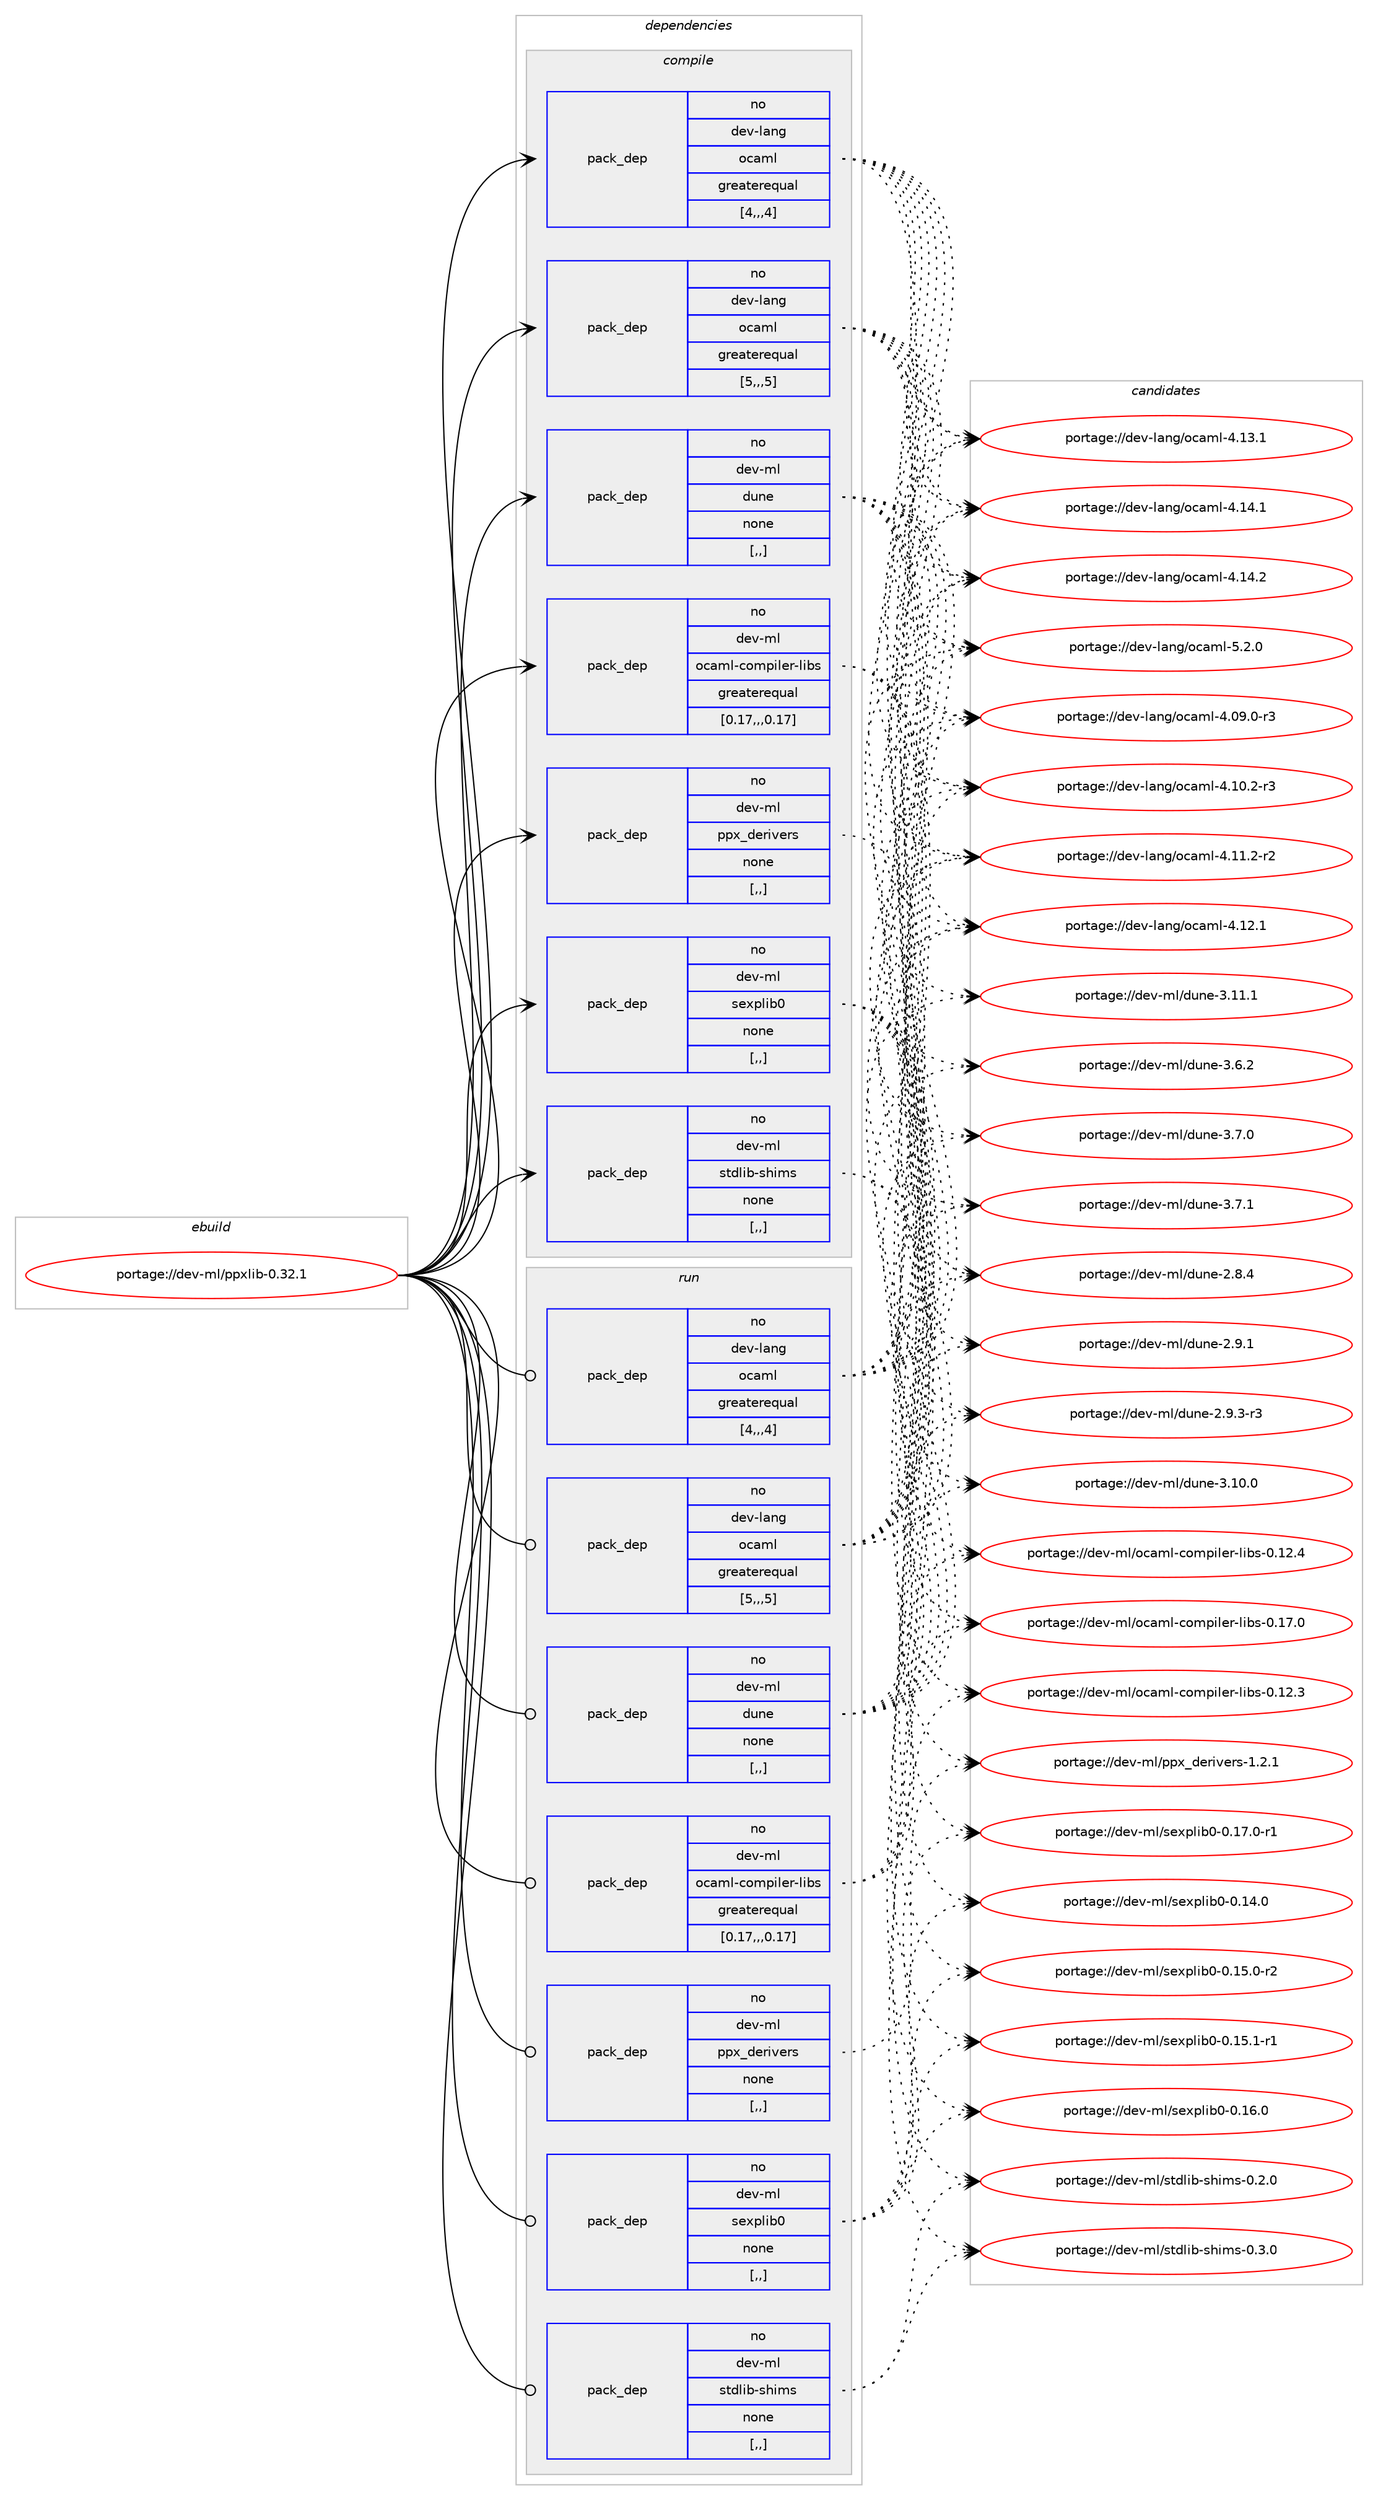digraph prolog {

# *************
# Graph options
# *************

newrank=true;
concentrate=true;
compound=true;
graph [rankdir=LR,fontname=Helvetica,fontsize=10,ranksep=1.5];#, ranksep=2.5, nodesep=0.2];
edge  [arrowhead=vee];
node  [fontname=Helvetica,fontsize=10];

# **********
# The ebuild
# **********

subgraph cluster_leftcol {
color=gray;
rank=same;
label=<<i>ebuild</i>>;
id [label="portage://dev-ml/ppxlib-0.32.1", color=red, width=4, href="../dev-ml/ppxlib-0.32.1.svg"];
}

# ****************
# The dependencies
# ****************

subgraph cluster_midcol {
color=gray;
label=<<i>dependencies</i>>;
subgraph cluster_compile {
fillcolor="#eeeeee";
style=filled;
label=<<i>compile</i>>;
subgraph pack91268 {
dependency121321 [label=<<TABLE BORDER="0" CELLBORDER="1" CELLSPACING="0" CELLPADDING="4" WIDTH="220"><TR><TD ROWSPAN="6" CELLPADDING="30">pack_dep</TD></TR><TR><TD WIDTH="110">no</TD></TR><TR><TD>dev-lang</TD></TR><TR><TD>ocaml</TD></TR><TR><TD>greaterequal</TD></TR><TR><TD>[4,,,4]</TD></TR></TABLE>>, shape=none, color=blue];
}
id:e -> dependency121321:w [weight=20,style="solid",arrowhead="vee"];
subgraph pack91269 {
dependency121322 [label=<<TABLE BORDER="0" CELLBORDER="1" CELLSPACING="0" CELLPADDING="4" WIDTH="220"><TR><TD ROWSPAN="6" CELLPADDING="30">pack_dep</TD></TR><TR><TD WIDTH="110">no</TD></TR><TR><TD>dev-lang</TD></TR><TR><TD>ocaml</TD></TR><TR><TD>greaterequal</TD></TR><TR><TD>[5,,,5]</TD></TR></TABLE>>, shape=none, color=blue];
}
id:e -> dependency121322:w [weight=20,style="solid",arrowhead="vee"];
subgraph pack91270 {
dependency121323 [label=<<TABLE BORDER="0" CELLBORDER="1" CELLSPACING="0" CELLPADDING="4" WIDTH="220"><TR><TD ROWSPAN="6" CELLPADDING="30">pack_dep</TD></TR><TR><TD WIDTH="110">no</TD></TR><TR><TD>dev-ml</TD></TR><TR><TD>dune</TD></TR><TR><TD>none</TD></TR><TR><TD>[,,]</TD></TR></TABLE>>, shape=none, color=blue];
}
id:e -> dependency121323:w [weight=20,style="solid",arrowhead="vee"];
subgraph pack91271 {
dependency121324 [label=<<TABLE BORDER="0" CELLBORDER="1" CELLSPACING="0" CELLPADDING="4" WIDTH="220"><TR><TD ROWSPAN="6" CELLPADDING="30">pack_dep</TD></TR><TR><TD WIDTH="110">no</TD></TR><TR><TD>dev-ml</TD></TR><TR><TD>ocaml-compiler-libs</TD></TR><TR><TD>greaterequal</TD></TR><TR><TD>[0.17,,,0.17]</TD></TR></TABLE>>, shape=none, color=blue];
}
id:e -> dependency121324:w [weight=20,style="solid",arrowhead="vee"];
subgraph pack91272 {
dependency121325 [label=<<TABLE BORDER="0" CELLBORDER="1" CELLSPACING="0" CELLPADDING="4" WIDTH="220"><TR><TD ROWSPAN="6" CELLPADDING="30">pack_dep</TD></TR><TR><TD WIDTH="110">no</TD></TR><TR><TD>dev-ml</TD></TR><TR><TD>ppx_derivers</TD></TR><TR><TD>none</TD></TR><TR><TD>[,,]</TD></TR></TABLE>>, shape=none, color=blue];
}
id:e -> dependency121325:w [weight=20,style="solid",arrowhead="vee"];
subgraph pack91273 {
dependency121326 [label=<<TABLE BORDER="0" CELLBORDER="1" CELLSPACING="0" CELLPADDING="4" WIDTH="220"><TR><TD ROWSPAN="6" CELLPADDING="30">pack_dep</TD></TR><TR><TD WIDTH="110">no</TD></TR><TR><TD>dev-ml</TD></TR><TR><TD>sexplib0</TD></TR><TR><TD>none</TD></TR><TR><TD>[,,]</TD></TR></TABLE>>, shape=none, color=blue];
}
id:e -> dependency121326:w [weight=20,style="solid",arrowhead="vee"];
subgraph pack91274 {
dependency121327 [label=<<TABLE BORDER="0" CELLBORDER="1" CELLSPACING="0" CELLPADDING="4" WIDTH="220"><TR><TD ROWSPAN="6" CELLPADDING="30">pack_dep</TD></TR><TR><TD WIDTH="110">no</TD></TR><TR><TD>dev-ml</TD></TR><TR><TD>stdlib-shims</TD></TR><TR><TD>none</TD></TR><TR><TD>[,,]</TD></TR></TABLE>>, shape=none, color=blue];
}
id:e -> dependency121327:w [weight=20,style="solid",arrowhead="vee"];
}
subgraph cluster_compileandrun {
fillcolor="#eeeeee";
style=filled;
label=<<i>compile and run</i>>;
}
subgraph cluster_run {
fillcolor="#eeeeee";
style=filled;
label=<<i>run</i>>;
subgraph pack91275 {
dependency121328 [label=<<TABLE BORDER="0" CELLBORDER="1" CELLSPACING="0" CELLPADDING="4" WIDTH="220"><TR><TD ROWSPAN="6" CELLPADDING="30">pack_dep</TD></TR><TR><TD WIDTH="110">no</TD></TR><TR><TD>dev-lang</TD></TR><TR><TD>ocaml</TD></TR><TR><TD>greaterequal</TD></TR><TR><TD>[4,,,4]</TD></TR></TABLE>>, shape=none, color=blue];
}
id:e -> dependency121328:w [weight=20,style="solid",arrowhead="odot"];
subgraph pack91276 {
dependency121329 [label=<<TABLE BORDER="0" CELLBORDER="1" CELLSPACING="0" CELLPADDING="4" WIDTH="220"><TR><TD ROWSPAN="6" CELLPADDING="30">pack_dep</TD></TR><TR><TD WIDTH="110">no</TD></TR><TR><TD>dev-lang</TD></TR><TR><TD>ocaml</TD></TR><TR><TD>greaterequal</TD></TR><TR><TD>[5,,,5]</TD></TR></TABLE>>, shape=none, color=blue];
}
id:e -> dependency121329:w [weight=20,style="solid",arrowhead="odot"];
subgraph pack91277 {
dependency121330 [label=<<TABLE BORDER="0" CELLBORDER="1" CELLSPACING="0" CELLPADDING="4" WIDTH="220"><TR><TD ROWSPAN="6" CELLPADDING="30">pack_dep</TD></TR><TR><TD WIDTH="110">no</TD></TR><TR><TD>dev-ml</TD></TR><TR><TD>dune</TD></TR><TR><TD>none</TD></TR><TR><TD>[,,]</TD></TR></TABLE>>, shape=none, color=blue];
}
id:e -> dependency121330:w [weight=20,style="solid",arrowhead="odot"];
subgraph pack91278 {
dependency121331 [label=<<TABLE BORDER="0" CELLBORDER="1" CELLSPACING="0" CELLPADDING="4" WIDTH="220"><TR><TD ROWSPAN="6" CELLPADDING="30">pack_dep</TD></TR><TR><TD WIDTH="110">no</TD></TR><TR><TD>dev-ml</TD></TR><TR><TD>ocaml-compiler-libs</TD></TR><TR><TD>greaterequal</TD></TR><TR><TD>[0.17,,,0.17]</TD></TR></TABLE>>, shape=none, color=blue];
}
id:e -> dependency121331:w [weight=20,style="solid",arrowhead="odot"];
subgraph pack91279 {
dependency121332 [label=<<TABLE BORDER="0" CELLBORDER="1" CELLSPACING="0" CELLPADDING="4" WIDTH="220"><TR><TD ROWSPAN="6" CELLPADDING="30">pack_dep</TD></TR><TR><TD WIDTH="110">no</TD></TR><TR><TD>dev-ml</TD></TR><TR><TD>ppx_derivers</TD></TR><TR><TD>none</TD></TR><TR><TD>[,,]</TD></TR></TABLE>>, shape=none, color=blue];
}
id:e -> dependency121332:w [weight=20,style="solid",arrowhead="odot"];
subgraph pack91280 {
dependency121333 [label=<<TABLE BORDER="0" CELLBORDER="1" CELLSPACING="0" CELLPADDING="4" WIDTH="220"><TR><TD ROWSPAN="6" CELLPADDING="30">pack_dep</TD></TR><TR><TD WIDTH="110">no</TD></TR><TR><TD>dev-ml</TD></TR><TR><TD>sexplib0</TD></TR><TR><TD>none</TD></TR><TR><TD>[,,]</TD></TR></TABLE>>, shape=none, color=blue];
}
id:e -> dependency121333:w [weight=20,style="solid",arrowhead="odot"];
subgraph pack91281 {
dependency121334 [label=<<TABLE BORDER="0" CELLBORDER="1" CELLSPACING="0" CELLPADDING="4" WIDTH="220"><TR><TD ROWSPAN="6" CELLPADDING="30">pack_dep</TD></TR><TR><TD WIDTH="110">no</TD></TR><TR><TD>dev-ml</TD></TR><TR><TD>stdlib-shims</TD></TR><TR><TD>none</TD></TR><TR><TD>[,,]</TD></TR></TABLE>>, shape=none, color=blue];
}
id:e -> dependency121334:w [weight=20,style="solid",arrowhead="odot"];
}
}

# **************
# The candidates
# **************

subgraph cluster_choices {
rank=same;
color=gray;
label=<<i>candidates</i>>;

subgraph choice91268 {
color=black;
nodesep=1;
choice1001011184510897110103471119997109108455246485746484511451 [label="portage://dev-lang/ocaml-4.09.0-r3", color=red, width=4,href="../dev-lang/ocaml-4.09.0-r3.svg"];
choice1001011184510897110103471119997109108455246494846504511451 [label="portage://dev-lang/ocaml-4.10.2-r3", color=red, width=4,href="../dev-lang/ocaml-4.10.2-r3.svg"];
choice1001011184510897110103471119997109108455246494946504511450 [label="portage://dev-lang/ocaml-4.11.2-r2", color=red, width=4,href="../dev-lang/ocaml-4.11.2-r2.svg"];
choice100101118451089711010347111999710910845524649504649 [label="portage://dev-lang/ocaml-4.12.1", color=red, width=4,href="../dev-lang/ocaml-4.12.1.svg"];
choice100101118451089711010347111999710910845524649514649 [label="portage://dev-lang/ocaml-4.13.1", color=red, width=4,href="../dev-lang/ocaml-4.13.1.svg"];
choice100101118451089711010347111999710910845524649524649 [label="portage://dev-lang/ocaml-4.14.1", color=red, width=4,href="../dev-lang/ocaml-4.14.1.svg"];
choice100101118451089711010347111999710910845524649524650 [label="portage://dev-lang/ocaml-4.14.2", color=red, width=4,href="../dev-lang/ocaml-4.14.2.svg"];
choice1001011184510897110103471119997109108455346504648 [label="portage://dev-lang/ocaml-5.2.0", color=red, width=4,href="../dev-lang/ocaml-5.2.0.svg"];
dependency121321:e -> choice1001011184510897110103471119997109108455246485746484511451:w [style=dotted,weight="100"];
dependency121321:e -> choice1001011184510897110103471119997109108455246494846504511451:w [style=dotted,weight="100"];
dependency121321:e -> choice1001011184510897110103471119997109108455246494946504511450:w [style=dotted,weight="100"];
dependency121321:e -> choice100101118451089711010347111999710910845524649504649:w [style=dotted,weight="100"];
dependency121321:e -> choice100101118451089711010347111999710910845524649514649:w [style=dotted,weight="100"];
dependency121321:e -> choice100101118451089711010347111999710910845524649524649:w [style=dotted,weight="100"];
dependency121321:e -> choice100101118451089711010347111999710910845524649524650:w [style=dotted,weight="100"];
dependency121321:e -> choice1001011184510897110103471119997109108455346504648:w [style=dotted,weight="100"];
}
subgraph choice91269 {
color=black;
nodesep=1;
choice1001011184510897110103471119997109108455246485746484511451 [label="portage://dev-lang/ocaml-4.09.0-r3", color=red, width=4,href="../dev-lang/ocaml-4.09.0-r3.svg"];
choice1001011184510897110103471119997109108455246494846504511451 [label="portage://dev-lang/ocaml-4.10.2-r3", color=red, width=4,href="../dev-lang/ocaml-4.10.2-r3.svg"];
choice1001011184510897110103471119997109108455246494946504511450 [label="portage://dev-lang/ocaml-4.11.2-r2", color=red, width=4,href="../dev-lang/ocaml-4.11.2-r2.svg"];
choice100101118451089711010347111999710910845524649504649 [label="portage://dev-lang/ocaml-4.12.1", color=red, width=4,href="../dev-lang/ocaml-4.12.1.svg"];
choice100101118451089711010347111999710910845524649514649 [label="portage://dev-lang/ocaml-4.13.1", color=red, width=4,href="../dev-lang/ocaml-4.13.1.svg"];
choice100101118451089711010347111999710910845524649524649 [label="portage://dev-lang/ocaml-4.14.1", color=red, width=4,href="../dev-lang/ocaml-4.14.1.svg"];
choice100101118451089711010347111999710910845524649524650 [label="portage://dev-lang/ocaml-4.14.2", color=red, width=4,href="../dev-lang/ocaml-4.14.2.svg"];
choice1001011184510897110103471119997109108455346504648 [label="portage://dev-lang/ocaml-5.2.0", color=red, width=4,href="../dev-lang/ocaml-5.2.0.svg"];
dependency121322:e -> choice1001011184510897110103471119997109108455246485746484511451:w [style=dotted,weight="100"];
dependency121322:e -> choice1001011184510897110103471119997109108455246494846504511451:w [style=dotted,weight="100"];
dependency121322:e -> choice1001011184510897110103471119997109108455246494946504511450:w [style=dotted,weight="100"];
dependency121322:e -> choice100101118451089711010347111999710910845524649504649:w [style=dotted,weight="100"];
dependency121322:e -> choice100101118451089711010347111999710910845524649514649:w [style=dotted,weight="100"];
dependency121322:e -> choice100101118451089711010347111999710910845524649524649:w [style=dotted,weight="100"];
dependency121322:e -> choice100101118451089711010347111999710910845524649524650:w [style=dotted,weight="100"];
dependency121322:e -> choice1001011184510897110103471119997109108455346504648:w [style=dotted,weight="100"];
}
subgraph choice91270 {
color=black;
nodesep=1;
choice1001011184510910847100117110101455046564652 [label="portage://dev-ml/dune-2.8.4", color=red, width=4,href="../dev-ml/dune-2.8.4.svg"];
choice1001011184510910847100117110101455046574649 [label="portage://dev-ml/dune-2.9.1", color=red, width=4,href="../dev-ml/dune-2.9.1.svg"];
choice10010111845109108471001171101014550465746514511451 [label="portage://dev-ml/dune-2.9.3-r3", color=red, width=4,href="../dev-ml/dune-2.9.3-r3.svg"];
choice100101118451091084710011711010145514649484648 [label="portage://dev-ml/dune-3.10.0", color=red, width=4,href="../dev-ml/dune-3.10.0.svg"];
choice100101118451091084710011711010145514649494649 [label="portage://dev-ml/dune-3.11.1", color=red, width=4,href="../dev-ml/dune-3.11.1.svg"];
choice1001011184510910847100117110101455146544650 [label="portage://dev-ml/dune-3.6.2", color=red, width=4,href="../dev-ml/dune-3.6.2.svg"];
choice1001011184510910847100117110101455146554648 [label="portage://dev-ml/dune-3.7.0", color=red, width=4,href="../dev-ml/dune-3.7.0.svg"];
choice1001011184510910847100117110101455146554649 [label="portage://dev-ml/dune-3.7.1", color=red, width=4,href="../dev-ml/dune-3.7.1.svg"];
dependency121323:e -> choice1001011184510910847100117110101455046564652:w [style=dotted,weight="100"];
dependency121323:e -> choice1001011184510910847100117110101455046574649:w [style=dotted,weight="100"];
dependency121323:e -> choice10010111845109108471001171101014550465746514511451:w [style=dotted,weight="100"];
dependency121323:e -> choice100101118451091084710011711010145514649484648:w [style=dotted,weight="100"];
dependency121323:e -> choice100101118451091084710011711010145514649494649:w [style=dotted,weight="100"];
dependency121323:e -> choice1001011184510910847100117110101455146544650:w [style=dotted,weight="100"];
dependency121323:e -> choice1001011184510910847100117110101455146554648:w [style=dotted,weight="100"];
dependency121323:e -> choice1001011184510910847100117110101455146554649:w [style=dotted,weight="100"];
}
subgraph choice91271 {
color=black;
nodesep=1;
choice100101118451091084711199971091084599111109112105108101114451081059811545484649504651 [label="portage://dev-ml/ocaml-compiler-libs-0.12.3", color=red, width=4,href="../dev-ml/ocaml-compiler-libs-0.12.3.svg"];
choice100101118451091084711199971091084599111109112105108101114451081059811545484649504652 [label="portage://dev-ml/ocaml-compiler-libs-0.12.4", color=red, width=4,href="../dev-ml/ocaml-compiler-libs-0.12.4.svg"];
choice100101118451091084711199971091084599111109112105108101114451081059811545484649554648 [label="portage://dev-ml/ocaml-compiler-libs-0.17.0", color=red, width=4,href="../dev-ml/ocaml-compiler-libs-0.17.0.svg"];
dependency121324:e -> choice100101118451091084711199971091084599111109112105108101114451081059811545484649504651:w [style=dotted,weight="100"];
dependency121324:e -> choice100101118451091084711199971091084599111109112105108101114451081059811545484649504652:w [style=dotted,weight="100"];
dependency121324:e -> choice100101118451091084711199971091084599111109112105108101114451081059811545484649554648:w [style=dotted,weight="100"];
}
subgraph choice91272 {
color=black;
nodesep=1;
choice100101118451091084711211212095100101114105118101114115454946504649 [label="portage://dev-ml/ppx_derivers-1.2.1", color=red, width=4,href="../dev-ml/ppx_derivers-1.2.1.svg"];
dependency121325:e -> choice100101118451091084711211212095100101114105118101114115454946504649:w [style=dotted,weight="100"];
}
subgraph choice91273 {
color=black;
nodesep=1;
choice1001011184510910847115101120112108105984845484649524648 [label="portage://dev-ml/sexplib0-0.14.0", color=red, width=4,href="../dev-ml/sexplib0-0.14.0.svg"];
choice10010111845109108471151011201121081059848454846495346484511450 [label="portage://dev-ml/sexplib0-0.15.0-r2", color=red, width=4,href="../dev-ml/sexplib0-0.15.0-r2.svg"];
choice10010111845109108471151011201121081059848454846495346494511449 [label="portage://dev-ml/sexplib0-0.15.1-r1", color=red, width=4,href="../dev-ml/sexplib0-0.15.1-r1.svg"];
choice1001011184510910847115101120112108105984845484649544648 [label="portage://dev-ml/sexplib0-0.16.0", color=red, width=4,href="../dev-ml/sexplib0-0.16.0.svg"];
choice10010111845109108471151011201121081059848454846495546484511449 [label="portage://dev-ml/sexplib0-0.17.0-r1", color=red, width=4,href="../dev-ml/sexplib0-0.17.0-r1.svg"];
dependency121326:e -> choice1001011184510910847115101120112108105984845484649524648:w [style=dotted,weight="100"];
dependency121326:e -> choice10010111845109108471151011201121081059848454846495346484511450:w [style=dotted,weight="100"];
dependency121326:e -> choice10010111845109108471151011201121081059848454846495346494511449:w [style=dotted,weight="100"];
dependency121326:e -> choice1001011184510910847115101120112108105984845484649544648:w [style=dotted,weight="100"];
dependency121326:e -> choice10010111845109108471151011201121081059848454846495546484511449:w [style=dotted,weight="100"];
}
subgraph choice91274 {
color=black;
nodesep=1;
choice10010111845109108471151161001081059845115104105109115454846504648 [label="portage://dev-ml/stdlib-shims-0.2.0", color=red, width=4,href="../dev-ml/stdlib-shims-0.2.0.svg"];
choice10010111845109108471151161001081059845115104105109115454846514648 [label="portage://dev-ml/stdlib-shims-0.3.0", color=red, width=4,href="../dev-ml/stdlib-shims-0.3.0.svg"];
dependency121327:e -> choice10010111845109108471151161001081059845115104105109115454846504648:w [style=dotted,weight="100"];
dependency121327:e -> choice10010111845109108471151161001081059845115104105109115454846514648:w [style=dotted,weight="100"];
}
subgraph choice91275 {
color=black;
nodesep=1;
choice1001011184510897110103471119997109108455246485746484511451 [label="portage://dev-lang/ocaml-4.09.0-r3", color=red, width=4,href="../dev-lang/ocaml-4.09.0-r3.svg"];
choice1001011184510897110103471119997109108455246494846504511451 [label="portage://dev-lang/ocaml-4.10.2-r3", color=red, width=4,href="../dev-lang/ocaml-4.10.2-r3.svg"];
choice1001011184510897110103471119997109108455246494946504511450 [label="portage://dev-lang/ocaml-4.11.2-r2", color=red, width=4,href="../dev-lang/ocaml-4.11.2-r2.svg"];
choice100101118451089711010347111999710910845524649504649 [label="portage://dev-lang/ocaml-4.12.1", color=red, width=4,href="../dev-lang/ocaml-4.12.1.svg"];
choice100101118451089711010347111999710910845524649514649 [label="portage://dev-lang/ocaml-4.13.1", color=red, width=4,href="../dev-lang/ocaml-4.13.1.svg"];
choice100101118451089711010347111999710910845524649524649 [label="portage://dev-lang/ocaml-4.14.1", color=red, width=4,href="../dev-lang/ocaml-4.14.1.svg"];
choice100101118451089711010347111999710910845524649524650 [label="portage://dev-lang/ocaml-4.14.2", color=red, width=4,href="../dev-lang/ocaml-4.14.2.svg"];
choice1001011184510897110103471119997109108455346504648 [label="portage://dev-lang/ocaml-5.2.0", color=red, width=4,href="../dev-lang/ocaml-5.2.0.svg"];
dependency121328:e -> choice1001011184510897110103471119997109108455246485746484511451:w [style=dotted,weight="100"];
dependency121328:e -> choice1001011184510897110103471119997109108455246494846504511451:w [style=dotted,weight="100"];
dependency121328:e -> choice1001011184510897110103471119997109108455246494946504511450:w [style=dotted,weight="100"];
dependency121328:e -> choice100101118451089711010347111999710910845524649504649:w [style=dotted,weight="100"];
dependency121328:e -> choice100101118451089711010347111999710910845524649514649:w [style=dotted,weight="100"];
dependency121328:e -> choice100101118451089711010347111999710910845524649524649:w [style=dotted,weight="100"];
dependency121328:e -> choice100101118451089711010347111999710910845524649524650:w [style=dotted,weight="100"];
dependency121328:e -> choice1001011184510897110103471119997109108455346504648:w [style=dotted,weight="100"];
}
subgraph choice91276 {
color=black;
nodesep=1;
choice1001011184510897110103471119997109108455246485746484511451 [label="portage://dev-lang/ocaml-4.09.0-r3", color=red, width=4,href="../dev-lang/ocaml-4.09.0-r3.svg"];
choice1001011184510897110103471119997109108455246494846504511451 [label="portage://dev-lang/ocaml-4.10.2-r3", color=red, width=4,href="../dev-lang/ocaml-4.10.2-r3.svg"];
choice1001011184510897110103471119997109108455246494946504511450 [label="portage://dev-lang/ocaml-4.11.2-r2", color=red, width=4,href="../dev-lang/ocaml-4.11.2-r2.svg"];
choice100101118451089711010347111999710910845524649504649 [label="portage://dev-lang/ocaml-4.12.1", color=red, width=4,href="../dev-lang/ocaml-4.12.1.svg"];
choice100101118451089711010347111999710910845524649514649 [label="portage://dev-lang/ocaml-4.13.1", color=red, width=4,href="../dev-lang/ocaml-4.13.1.svg"];
choice100101118451089711010347111999710910845524649524649 [label="portage://dev-lang/ocaml-4.14.1", color=red, width=4,href="../dev-lang/ocaml-4.14.1.svg"];
choice100101118451089711010347111999710910845524649524650 [label="portage://dev-lang/ocaml-4.14.2", color=red, width=4,href="../dev-lang/ocaml-4.14.2.svg"];
choice1001011184510897110103471119997109108455346504648 [label="portage://dev-lang/ocaml-5.2.0", color=red, width=4,href="../dev-lang/ocaml-5.2.0.svg"];
dependency121329:e -> choice1001011184510897110103471119997109108455246485746484511451:w [style=dotted,weight="100"];
dependency121329:e -> choice1001011184510897110103471119997109108455246494846504511451:w [style=dotted,weight="100"];
dependency121329:e -> choice1001011184510897110103471119997109108455246494946504511450:w [style=dotted,weight="100"];
dependency121329:e -> choice100101118451089711010347111999710910845524649504649:w [style=dotted,weight="100"];
dependency121329:e -> choice100101118451089711010347111999710910845524649514649:w [style=dotted,weight="100"];
dependency121329:e -> choice100101118451089711010347111999710910845524649524649:w [style=dotted,weight="100"];
dependency121329:e -> choice100101118451089711010347111999710910845524649524650:w [style=dotted,weight="100"];
dependency121329:e -> choice1001011184510897110103471119997109108455346504648:w [style=dotted,weight="100"];
}
subgraph choice91277 {
color=black;
nodesep=1;
choice1001011184510910847100117110101455046564652 [label="portage://dev-ml/dune-2.8.4", color=red, width=4,href="../dev-ml/dune-2.8.4.svg"];
choice1001011184510910847100117110101455046574649 [label="portage://dev-ml/dune-2.9.1", color=red, width=4,href="../dev-ml/dune-2.9.1.svg"];
choice10010111845109108471001171101014550465746514511451 [label="portage://dev-ml/dune-2.9.3-r3", color=red, width=4,href="../dev-ml/dune-2.9.3-r3.svg"];
choice100101118451091084710011711010145514649484648 [label="portage://dev-ml/dune-3.10.0", color=red, width=4,href="../dev-ml/dune-3.10.0.svg"];
choice100101118451091084710011711010145514649494649 [label="portage://dev-ml/dune-3.11.1", color=red, width=4,href="../dev-ml/dune-3.11.1.svg"];
choice1001011184510910847100117110101455146544650 [label="portage://dev-ml/dune-3.6.2", color=red, width=4,href="../dev-ml/dune-3.6.2.svg"];
choice1001011184510910847100117110101455146554648 [label="portage://dev-ml/dune-3.7.0", color=red, width=4,href="../dev-ml/dune-3.7.0.svg"];
choice1001011184510910847100117110101455146554649 [label="portage://dev-ml/dune-3.7.1", color=red, width=4,href="../dev-ml/dune-3.7.1.svg"];
dependency121330:e -> choice1001011184510910847100117110101455046564652:w [style=dotted,weight="100"];
dependency121330:e -> choice1001011184510910847100117110101455046574649:w [style=dotted,weight="100"];
dependency121330:e -> choice10010111845109108471001171101014550465746514511451:w [style=dotted,weight="100"];
dependency121330:e -> choice100101118451091084710011711010145514649484648:w [style=dotted,weight="100"];
dependency121330:e -> choice100101118451091084710011711010145514649494649:w [style=dotted,weight="100"];
dependency121330:e -> choice1001011184510910847100117110101455146544650:w [style=dotted,weight="100"];
dependency121330:e -> choice1001011184510910847100117110101455146554648:w [style=dotted,weight="100"];
dependency121330:e -> choice1001011184510910847100117110101455146554649:w [style=dotted,weight="100"];
}
subgraph choice91278 {
color=black;
nodesep=1;
choice100101118451091084711199971091084599111109112105108101114451081059811545484649504651 [label="portage://dev-ml/ocaml-compiler-libs-0.12.3", color=red, width=4,href="../dev-ml/ocaml-compiler-libs-0.12.3.svg"];
choice100101118451091084711199971091084599111109112105108101114451081059811545484649504652 [label="portage://dev-ml/ocaml-compiler-libs-0.12.4", color=red, width=4,href="../dev-ml/ocaml-compiler-libs-0.12.4.svg"];
choice100101118451091084711199971091084599111109112105108101114451081059811545484649554648 [label="portage://dev-ml/ocaml-compiler-libs-0.17.0", color=red, width=4,href="../dev-ml/ocaml-compiler-libs-0.17.0.svg"];
dependency121331:e -> choice100101118451091084711199971091084599111109112105108101114451081059811545484649504651:w [style=dotted,weight="100"];
dependency121331:e -> choice100101118451091084711199971091084599111109112105108101114451081059811545484649504652:w [style=dotted,weight="100"];
dependency121331:e -> choice100101118451091084711199971091084599111109112105108101114451081059811545484649554648:w [style=dotted,weight="100"];
}
subgraph choice91279 {
color=black;
nodesep=1;
choice100101118451091084711211212095100101114105118101114115454946504649 [label="portage://dev-ml/ppx_derivers-1.2.1", color=red, width=4,href="../dev-ml/ppx_derivers-1.2.1.svg"];
dependency121332:e -> choice100101118451091084711211212095100101114105118101114115454946504649:w [style=dotted,weight="100"];
}
subgraph choice91280 {
color=black;
nodesep=1;
choice1001011184510910847115101120112108105984845484649524648 [label="portage://dev-ml/sexplib0-0.14.0", color=red, width=4,href="../dev-ml/sexplib0-0.14.0.svg"];
choice10010111845109108471151011201121081059848454846495346484511450 [label="portage://dev-ml/sexplib0-0.15.0-r2", color=red, width=4,href="../dev-ml/sexplib0-0.15.0-r2.svg"];
choice10010111845109108471151011201121081059848454846495346494511449 [label="portage://dev-ml/sexplib0-0.15.1-r1", color=red, width=4,href="../dev-ml/sexplib0-0.15.1-r1.svg"];
choice1001011184510910847115101120112108105984845484649544648 [label="portage://dev-ml/sexplib0-0.16.0", color=red, width=4,href="../dev-ml/sexplib0-0.16.0.svg"];
choice10010111845109108471151011201121081059848454846495546484511449 [label="portage://dev-ml/sexplib0-0.17.0-r1", color=red, width=4,href="../dev-ml/sexplib0-0.17.0-r1.svg"];
dependency121333:e -> choice1001011184510910847115101120112108105984845484649524648:w [style=dotted,weight="100"];
dependency121333:e -> choice10010111845109108471151011201121081059848454846495346484511450:w [style=dotted,weight="100"];
dependency121333:e -> choice10010111845109108471151011201121081059848454846495346494511449:w [style=dotted,weight="100"];
dependency121333:e -> choice1001011184510910847115101120112108105984845484649544648:w [style=dotted,weight="100"];
dependency121333:e -> choice10010111845109108471151011201121081059848454846495546484511449:w [style=dotted,weight="100"];
}
subgraph choice91281 {
color=black;
nodesep=1;
choice10010111845109108471151161001081059845115104105109115454846504648 [label="portage://dev-ml/stdlib-shims-0.2.0", color=red, width=4,href="../dev-ml/stdlib-shims-0.2.0.svg"];
choice10010111845109108471151161001081059845115104105109115454846514648 [label="portage://dev-ml/stdlib-shims-0.3.0", color=red, width=4,href="../dev-ml/stdlib-shims-0.3.0.svg"];
dependency121334:e -> choice10010111845109108471151161001081059845115104105109115454846504648:w [style=dotted,weight="100"];
dependency121334:e -> choice10010111845109108471151161001081059845115104105109115454846514648:w [style=dotted,weight="100"];
}
}

}
